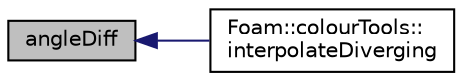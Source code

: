 digraph "angleDiff"
{
  bgcolor="transparent";
  edge [fontname="Helvetica",fontsize="10",labelfontname="Helvetica",labelfontsize="10"];
  node [fontname="Helvetica",fontsize="10",shape=record];
  rankdir="LR";
  Node1 [label="angleDiff",height=0.2,width=0.4,color="black", fillcolor="grey75", style="filled" fontcolor="black"];
  Node1 -> Node2 [dir="back",color="midnightblue",fontsize="10",style="solid",fontname="Helvetica"];
  Node2 [label="Foam::colourTools::\linterpolateDiverging",height=0.2,width=0.4,color="black",URL="$namespaceFoam_1_1colourTools.html#ad755952e125d351bd6412e31918af82e",tooltip="Interpolate RGB values with diverging color map. "];
}
